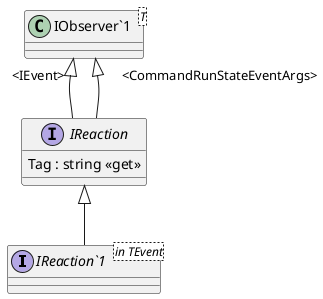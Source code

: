 @startuml
interface "IReaction`1"<in TEvent> {
}
interface IReaction {
    Tag : string <<get>>
}
class "IObserver`1"<T> {
}
IReaction <|-- "IReaction`1"
"IObserver`1" "<IEvent>" <|-- IReaction
"IObserver`1" "<CommandRunStateEventArgs>" <|-- IReaction
@enduml
